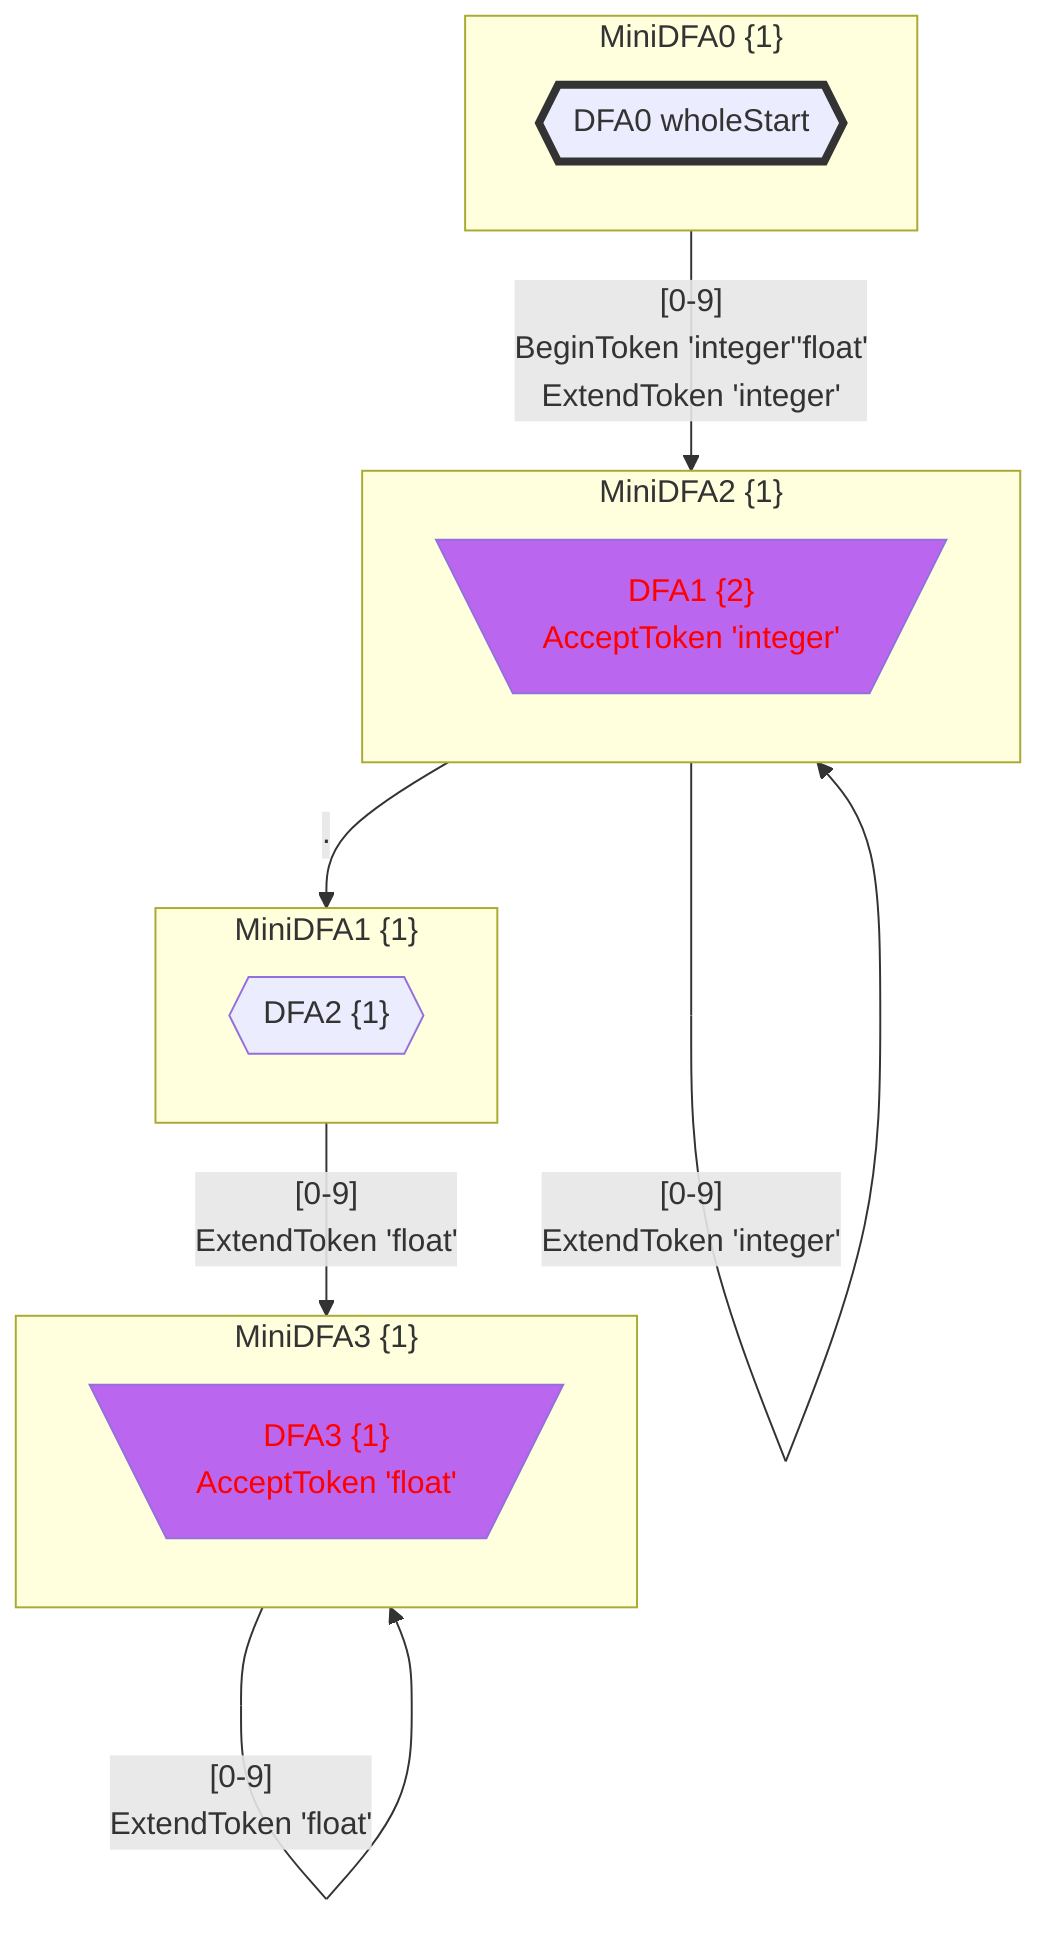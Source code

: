 flowchart
classDef c0001 color:#FF0000;
classDef c0010 stroke-dasharray: 10 10;
classDef c0011 stroke-dasharray: 10 10,color:#FF0000;
classDef c0100 fill:#BB66EE;
classDef c0101 fill:#BB66EE,color:#FF0000;
classDef c0110 fill:#BB66EE,stroke-dasharray: 10 10;
classDef c0111 fill:#BB66EE,stroke-dasharray: 10 10,color:#FF0000;
classDef c1000 stroke:#333,stroke-width:4px;
classDef c1001 stroke:#333,stroke-width:4px,color:#FF0000;
classDef c1010 stroke:#333,stroke-width:4px,stroke-dasharray: 10 10;
classDef c1011 stroke:#333,stroke-width:4px,stroke-dasharray: 10 10,color:#FF0000;
classDef c1100 stroke:#333,stroke-width:4px,fill:#BB66EE;
classDef c1101 stroke:#333,stroke-width:4px,fill:#BB66EE,color:#FF0000;
classDef c1110 stroke:#333,stroke-width:4px,fill:#BB66EE,stroke-dasharray: 10 10;
classDef c1111 stroke:#333,stroke-width:4px,fill:#BB66EE,stroke-dasharray: 10 10,color:#FF0000;
subgraph MiniDFA0_569336601["MiniDFA0 {1}"]
DFA0_-719760743_0{{"DFA0 wholeStart"}}
class DFA0_-719760743_0 c1000;
end
class MiniDFA0_569336601 c1000;
subgraph MiniDFA2_-164932217["MiniDFA2 {1}"]
DFA1_-1749208652_1[\"DFA1 {2}
AcceptToken 'integer'"/]
class DFA1_-1749208652_1 c0101;
end
class MiniDFA2_-164932217 c0101;
subgraph MiniDFA1_-292777981["MiniDFA1 {1}"]
DFA2_-646656898_2{{"DFA2 {1}"}}
end
subgraph MiniDFA3_-406947756["MiniDFA3 {1}"]
DFA3_-496823011_3[\"DFA3 {1}
AcceptToken 'float'"/]
class DFA3_-496823011_3 c0101;
end
class MiniDFA3_-406947756 c0101;
MiniDFA0_569336601 -->|"[0-9]
BeginToken 'integer''float'
ExtendToken 'integer'"|MiniDFA2_-164932217
MiniDFA2_-164932217 -->|"[0-9]
ExtendToken 'integer'"|MiniDFA2_-164932217
MiniDFA2_-164932217 -->|"."|MiniDFA1_-292777981
MiniDFA1_-292777981 -->|"[0-9]
ExtendToken 'float'"|MiniDFA3_-406947756
MiniDFA3_-406947756 -->|"[0-9]
ExtendToken 'float'"|MiniDFA3_-406947756